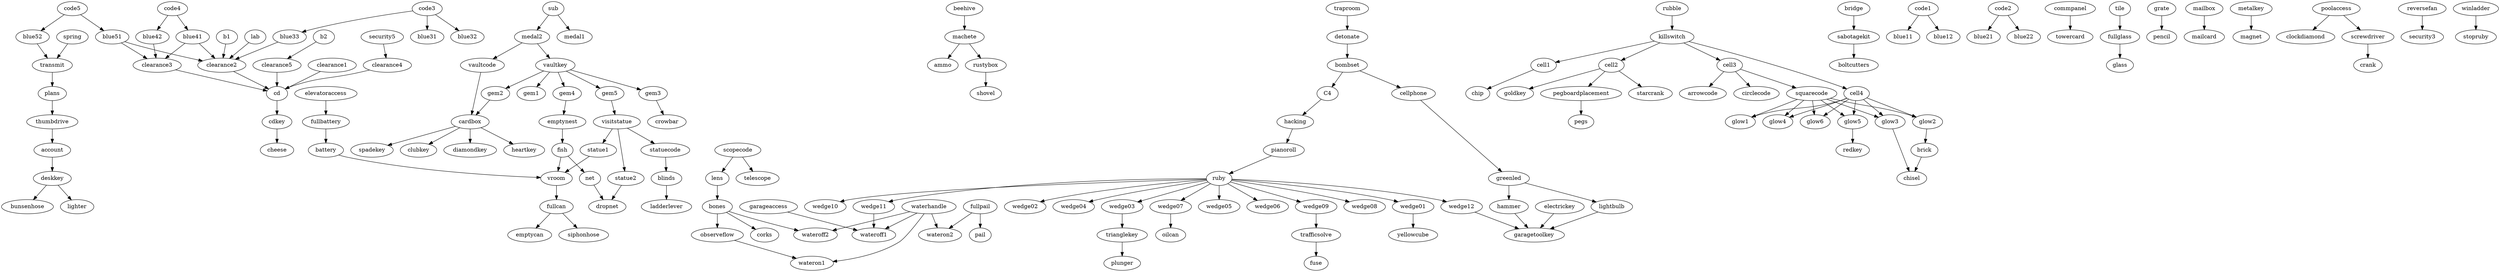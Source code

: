 strict digraph dependencies {
        # a -> b means a requires b; a comes after b; b comes before a; there
        # is no path from a to b.  Why reverse it? Because this way "∃ a path
        # from i to j" → "cost(i, j) := -1"

        account->deskkey;
        b1->clearance2;
        blue41->clearance3;
        blue42->clearance3;
        b2->clearance5;
        battery->vroom;
        beehive->machete;
        blinds->ladderlever;
        blue33->clearance2;
        blue41->clearance2;
        blue51->clearance2;
        blue51->clearance3;
        blue52->transmit;
        bombset->C4;
        bombset->cellphone;
        bones->corks;
        bones->observeflow;
        bones->wateroff2;
        brick->chisel;
        bridge->sabotagekit;
        C4->hacking;
        cardbox->clubkey;
        cardbox->diamondkey;
        cardbox->heartkey;
        cardbox->spadekey;
        cd->cdkey;
        cell1->chip;
        cell2->goldkey;
        cell2->pegboardplacement;
        cell2->starcrank;
        cell3->arrowcode;
        cell3->circlecode;
        cell3->squarecode;
        cellphone->greenled;
        clearance1->cd;
        clearance2->cd;
        clearance3->cd;
        clearance4->cd;
        clearance5->cd;
        code1->blue11;
        code1->blue12;
        code2->blue21;
        code2->blue22;
        code3->blue31;
        code3->blue32;
        code3->blue33;
        code4->blue41;
        code4->blue42;
        code5->blue51;
        code5->blue52;
        commpanel->towercard;
        deskkey->bunsenhose;
        deskkey->lighter;
        detonate->bombset;
        elevatoraccess->fullbattery;
        emptynest->fish;
        fish->net;
        fish->vroom;
        fullbattery->battery;
        fullcan->emptycan;
        fullcan->siphonhose;
        fullglass->glass;
        fullpail->pail;
        fullpail->wateron2;
        garageaccess->wateroff1;
        gem2->cardbox;
        gem3->crowbar;
        gem4->emptynest;
        gem5->visitstatue;
        glow2->brick;
        glow3->chisel;
        glow5->redkey;
        grate->pencil;
        greenled->hammer;
        greenled->lightbulb;
        hacking->pianoroll;
        killswitch->cell1;
        killswitch->cell2;
        killswitch->cell3;
        killswitch->cell4;
        lab->clearance2;
        lens->bones;
        machete->ammo;
        mailbox->mailcard;
        hammer->garagetoolkey;
        lightbulb->garagetoolkey;
        electrickey->garagetoolkey
        wedge12->garagetoolkey;
        machete->rustybox;
        medal2->vaultcode;
        medal2->vaultkey;
        metalkey->magnet;
        net->dropnet;
        observeflow->wateron1;
        pegboardplacement->pegs;
        pianoroll->ruby;
        plans->thumbdrive;
        poolaccess->clockdiamond;
        poolaccess->screwdriver;
        reversefan->security3;
        rubble->killswitch;
        ruby->wedge10;
        ruby->wedge11;
        ruby->wedge12;
        ruby->wedge01;
        ruby->wedge02;
        ruby->wedge03;
        ruby->wedge04;
        ruby->wedge05;
        ruby->wedge06;
        ruby->wedge07;
        ruby->wedge08;
        ruby->wedge09;
        rustybox->shovel;
        sabotagekit->boltcutters;
        scopecode->lens;
        scopecode->telescope;
        screwdriver->crank;
        security5->clearance4;
        spring->transmit;
        squarecode->glow1;
        squarecode->glow2;
        squarecode->glow3;
        squarecode->glow4;
        squarecode->glow5;
        squarecode->glow6;
        statue1->vroom;
        statue2->dropnet;
        statuecode->blinds;
        sub->medal1;
        sub->medal2;
        thumbdrive->account;
        tile->fullglass;
        cdkey->cheese;
        transmit->plans;
        traproom->detonate;
        trianglekey->plunger;
        vaultcode->cardbox;
        vaultkey->gem1;
        vaultkey->gem2;
        vaultkey->gem3;
        vaultkey->gem4;
        vaultkey->gem5;
        visitstatue->statue1;
        visitstatue->statue2;
        visitstatue->statuecode;
        vroom->fullcan;
        wedge01->yellowcube;
        wedge03->trianglekey;
        wedge07->oilcan;
        wedge09->trafficsolve;
        wedge11->wateroff1;
        waterhandle->wateron1;
        waterhandle->wateron2;
        waterhandle->wateroff1;
        waterhandle->wateroff2;
        cell4->{glow1 glow2 glow3 glow4 glow5 glow6}
        trafficsolve->fuse;
        winladder->stopruby;
}
